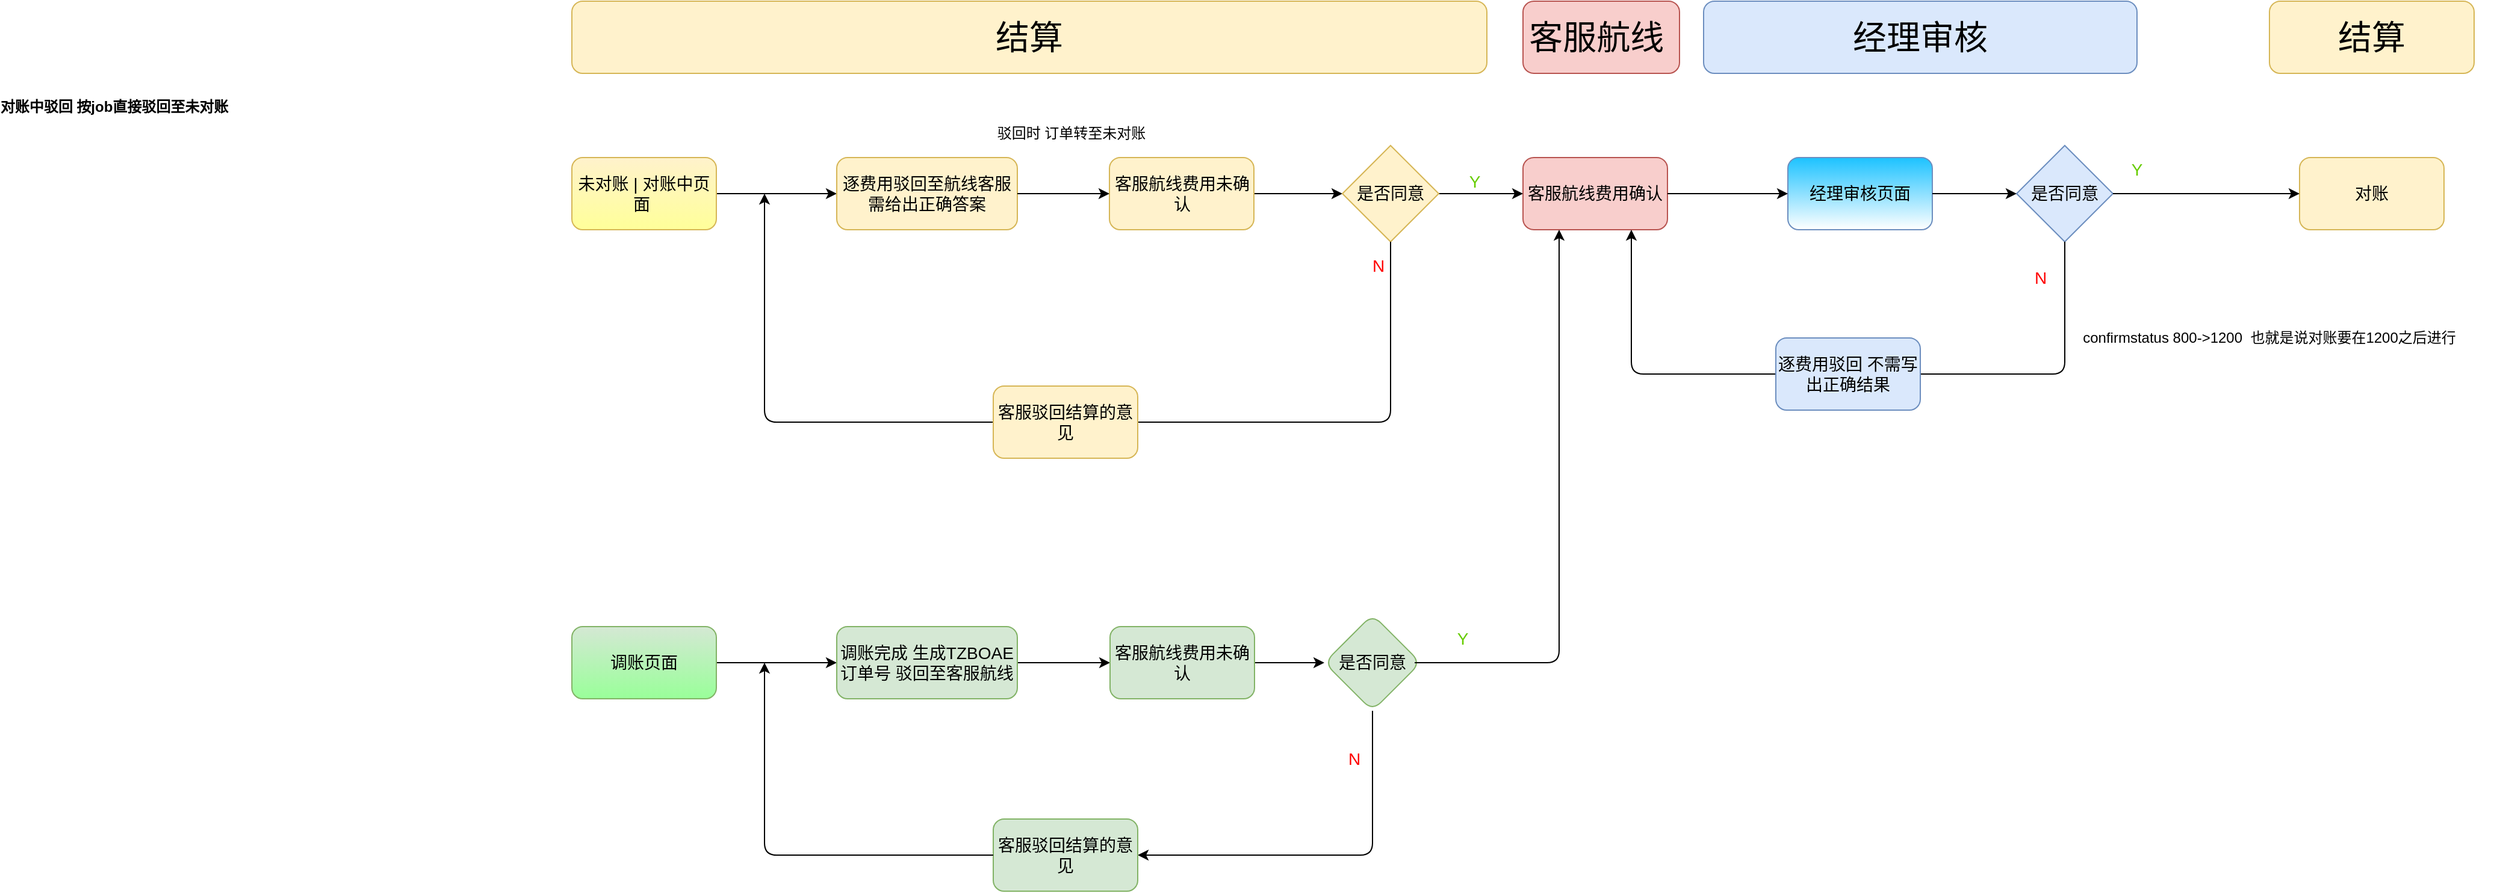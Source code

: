 <mxfile version="13.9.9" type="github">
  <diagram id="01YVRN5WHOi22kXBUqmN" name="第 1 页">
    <mxGraphModel dx="3076" dy="713" grid="1" gridSize="10" guides="1" tooltips="1" connect="1" arrows="1" fold="1" page="1" pageScale="1" pageWidth="827" pageHeight="1169" math="0" shadow="0">
      <root>
        <mxCell id="0" />
        <mxCell id="1" parent="0" />
        <mxCell id="mKIrfrcM3_r9y4etdSSy-2" value="&lt;font style=&quot;font-size: 28px&quot;&gt;客服航线&amp;nbsp;&lt;/font&gt;" style="rounded=1;whiteSpace=wrap;html=1;fillColor=#f8cecc;strokeColor=#b85450;fontSize=14;" parent="1" vertex="1">
          <mxGeometry x="-130" y="140" width="130" height="60" as="geometry" />
        </mxCell>
        <mxCell id="mKIrfrcM3_r9y4etdSSy-4" value="经理审核页面" style="rounded=1;whiteSpace=wrap;html=1;strokeColor=#6c8ebf;fontSize=14;gradientColor=#ffffff;fillColor=#1CC2FF;" parent="1" vertex="1">
          <mxGeometry x="90" y="270" width="120" height="60" as="geometry" />
        </mxCell>
        <mxCell id="mKIrfrcM3_r9y4etdSSy-5" value="对账" style="rounded=1;whiteSpace=wrap;html=1;fillColor=#fff2cc;strokeColor=#d6b656;fontSize=14;" parent="1" vertex="1">
          <mxGeometry x="515" y="270" width="120" height="60" as="geometry" />
        </mxCell>
        <mxCell id="mKIrfrcM3_r9y4etdSSy-6" value="是否同意" style="rhombus;whiteSpace=wrap;html=1;fillColor=#dae8fc;strokeColor=#6c8ebf;fontSize=14;" parent="1" vertex="1">
          <mxGeometry x="280" y="260" width="80" height="80" as="geometry" />
        </mxCell>
        <mxCell id="mKIrfrcM3_r9y4etdSSy-12" value="客服航线费用确认" style="rounded=1;whiteSpace=wrap;html=1;fillColor=#f8cecc;strokeColor=#b85450;fontSize=14;" parent="1" vertex="1">
          <mxGeometry x="-130" y="270" width="120" height="60" as="geometry" />
        </mxCell>
        <mxCell id="mKIrfrcM3_r9y4etdSSy-13" value="" style="endArrow=classic;html=1;entryX=0;entryY=0.5;entryDx=0;entryDy=0;exitX=1;exitY=0.5;exitDx=0;exitDy=0;fontSize=14;" parent="1" source="mKIrfrcM3_r9y4etdSSy-12" target="mKIrfrcM3_r9y4etdSSy-4" edge="1">
          <mxGeometry width="50" height="50" relative="1" as="geometry">
            <mxPoint x="30" y="300" as="sourcePoint" />
            <mxPoint x="80" y="250" as="targetPoint" />
          </mxGeometry>
        </mxCell>
        <mxCell id="mKIrfrcM3_r9y4etdSSy-14" value="" style="endArrow=classic;html=1;entryX=0;entryY=0.5;entryDx=0;entryDy=0;fontSize=14;" parent="1" target="mKIrfrcM3_r9y4etdSSy-6" edge="1">
          <mxGeometry width="50" height="50" relative="1" as="geometry">
            <mxPoint x="210" y="300" as="sourcePoint" />
            <mxPoint x="260" y="250" as="targetPoint" />
          </mxGeometry>
        </mxCell>
        <mxCell id="mKIrfrcM3_r9y4etdSSy-15" value="" style="endArrow=classic;html=1;entryX=0;entryY=0.5;entryDx=0;entryDy=0;fontSize=14;" parent="1" target="mKIrfrcM3_r9y4etdSSy-5" edge="1">
          <mxGeometry width="50" height="50" relative="1" as="geometry">
            <mxPoint x="360" y="300" as="sourcePoint" />
            <mxPoint x="410" y="250" as="targetPoint" />
          </mxGeometry>
        </mxCell>
        <mxCell id="mKIrfrcM3_r9y4etdSSy-16" value="&lt;font color=&quot;#66cc00&quot; style=&quot;font-size: 14px;&quot;&gt;Y&lt;/font&gt;" style="text;html=1;strokeColor=none;fillColor=none;align=center;verticalAlign=middle;whiteSpace=wrap;rounded=0;fontSize=14;" parent="1" vertex="1">
          <mxGeometry x="360" y="270" width="40" height="20" as="geometry" />
        </mxCell>
        <mxCell id="mKIrfrcM3_r9y4etdSSy-17" value="" style="endArrow=classic;html=1;exitX=0.5;exitY=1;exitDx=0;exitDy=0;entryX=0.75;entryY=1;entryDx=0;entryDy=0;fontSize=14;" parent="1" source="mKIrfrcM3_r9y4etdSSy-6" target="mKIrfrcM3_r9y4etdSSy-12" edge="1">
          <mxGeometry width="50" height="50" relative="1" as="geometry">
            <mxPoint x="340" y="400" as="sourcePoint" />
            <mxPoint x="-50" y="420" as="targetPoint" />
            <Array as="points">
              <mxPoint x="320" y="450" />
              <mxPoint x="-40" y="450" />
            </Array>
          </mxGeometry>
        </mxCell>
        <mxCell id="mKIrfrcM3_r9y4etdSSy-18" value="&lt;font color=&quot;#ff0000&quot; style=&quot;font-size: 14px;&quot;&gt;N&lt;/font&gt;" style="text;html=1;strokeColor=none;fillColor=none;align=center;verticalAlign=middle;whiteSpace=wrap;rounded=0;fontSize=14;" parent="1" vertex="1">
          <mxGeometry x="280" y="360" width="40" height="20" as="geometry" />
        </mxCell>
        <mxCell id="mKIrfrcM3_r9y4etdSSy-20" value="逐费用驳回 不需写出正确结果" style="rounded=1;whiteSpace=wrap;html=1;fillColor=#dae8fc;strokeColor=#6c8ebf;fontSize=14;" parent="1" vertex="1">
          <mxGeometry x="80" y="420" width="120" height="60" as="geometry" />
        </mxCell>
        <mxCell id="mKIrfrcM3_r9y4etdSSy-21" value="&lt;font style=&quot;font-size: 28px&quot;&gt;结算&lt;/font&gt;" style="rounded=1;whiteSpace=wrap;html=1;fillColor=#fff2cc;strokeColor=#d6b656;fontSize=14;" parent="1" vertex="1">
          <mxGeometry x="-920" y="140" width="760" height="60" as="geometry" />
        </mxCell>
        <mxCell id="mKIrfrcM3_r9y4etdSSy-26" value="" style="edgeStyle=orthogonalEdgeStyle;rounded=0;orthogonalLoop=1;jettySize=auto;html=1;fontSize=14;" parent="1" source="mKIrfrcM3_r9y4etdSSy-22" target="mKIrfrcM3_r9y4etdSSy-23" edge="1">
          <mxGeometry relative="1" as="geometry" />
        </mxCell>
        <mxCell id="mKIrfrcM3_r9y4etdSSy-22" value="未对账 | 对账中页面&amp;nbsp;" style="rounded=1;whiteSpace=wrap;html=1;fillColor=#fff2cc;strokeColor=#d6b656;fontSize=14;gradientColor=#FFFF99;" parent="1" vertex="1">
          <mxGeometry x="-920" y="270" width="120" height="60" as="geometry" />
        </mxCell>
        <mxCell id="mKIrfrcM3_r9y4etdSSy-29" value="" style="edgeStyle=orthogonalEdgeStyle;rounded=0;orthogonalLoop=1;jettySize=auto;html=1;fontSize=14;" parent="1" source="mKIrfrcM3_r9y4etdSSy-40" target="mKIrfrcM3_r9y4etdSSy-27" edge="1">
          <mxGeometry relative="1" as="geometry" />
        </mxCell>
        <mxCell id="mKIrfrcM3_r9y4etdSSy-23" value="逐费用驳回至航线客服&lt;br style=&quot;font-size: 14px;&quot;&gt;需给出正确答案" style="rounded=1;whiteSpace=wrap;html=1;fillColor=#fff2cc;strokeColor=#d6b656;fontSize=14;" parent="1" vertex="1">
          <mxGeometry x="-700" y="270" width="150" height="60" as="geometry" />
        </mxCell>
        <mxCell id="mKIrfrcM3_r9y4etdSSy-30" style="edgeStyle=orthogonalEdgeStyle;rounded=0;orthogonalLoop=1;jettySize=auto;html=1;entryX=0;entryY=0.5;entryDx=0;entryDy=0;fontSize=14;" parent="1" source="mKIrfrcM3_r9y4etdSSy-27" target="mKIrfrcM3_r9y4etdSSy-12" edge="1">
          <mxGeometry relative="1" as="geometry" />
        </mxCell>
        <mxCell id="mKIrfrcM3_r9y4etdSSy-27" value="是否同意" style="rhombus;whiteSpace=wrap;html=1;fillColor=#fff2cc;strokeColor=#d6b656;fontSize=14;" parent="1" vertex="1">
          <mxGeometry x="-280" y="260" width="80" height="80" as="geometry" />
        </mxCell>
        <mxCell id="mKIrfrcM3_r9y4etdSSy-31" value="&lt;font color=&quot;#66cc00&quot; style=&quot;font-size: 14px;&quot;&gt;Y&lt;/font&gt;" style="text;html=1;strokeColor=none;fillColor=none;align=center;verticalAlign=middle;whiteSpace=wrap;rounded=0;fontSize=14;" parent="1" vertex="1">
          <mxGeometry x="-190" y="280" width="40" height="20" as="geometry" />
        </mxCell>
        <mxCell id="mKIrfrcM3_r9y4etdSSy-32" value="&lt;font color=&quot;#ff0000&quot; style=&quot;font-size: 14px;&quot;&gt;N&lt;/font&gt;" style="text;html=1;strokeColor=none;fillColor=none;align=center;verticalAlign=middle;whiteSpace=wrap;rounded=0;fontSize=14;" parent="1" vertex="1">
          <mxGeometry x="-270" y="350" width="40" height="20" as="geometry" />
        </mxCell>
        <mxCell id="mKIrfrcM3_r9y4etdSSy-37" value="" style="endArrow=classic;html=1;exitX=0.5;exitY=1;exitDx=0;exitDy=0;fontSize=14;" parent="1" source="mKIrfrcM3_r9y4etdSSy-27" edge="1">
          <mxGeometry width="50" height="50" relative="1" as="geometry">
            <mxPoint x="-370" y="440" as="sourcePoint" />
            <mxPoint x="-760" y="300" as="targetPoint" />
            <Array as="points">
              <mxPoint x="-240" y="490" />
              <mxPoint x="-760" y="490" />
            </Array>
          </mxGeometry>
        </mxCell>
        <mxCell id="mKIrfrcM3_r9y4etdSSy-38" value="客服驳回结算的意见" style="rounded=1;whiteSpace=wrap;html=1;fillColor=#fff2cc;strokeColor=#d6b656;fontSize=14;" parent="1" vertex="1">
          <mxGeometry x="-570" y="460" width="120" height="60" as="geometry" />
        </mxCell>
        <mxCell id="mKIrfrcM3_r9y4etdSSy-40" value="客服航线费用未确认" style="rounded=1;whiteSpace=wrap;html=1;fillColor=#fff2cc;strokeColor=#d6b656;fontSize=14;" parent="1" vertex="1">
          <mxGeometry x="-473.5" y="270" width="120" height="60" as="geometry" />
        </mxCell>
        <mxCell id="mKIrfrcM3_r9y4etdSSy-41" value="" style="edgeStyle=orthogonalEdgeStyle;rounded=0;orthogonalLoop=1;jettySize=auto;html=1;fontSize=14;" parent="1" source="mKIrfrcM3_r9y4etdSSy-23" target="mKIrfrcM3_r9y4etdSSy-40" edge="1">
          <mxGeometry relative="1" as="geometry">
            <mxPoint x="-450" y="300" as="sourcePoint" />
            <mxPoint x="-280" y="300" as="targetPoint" />
          </mxGeometry>
        </mxCell>
        <mxCell id="mKIrfrcM3_r9y4etdSSy-46" value="" style="edgeStyle=orthogonalEdgeStyle;rounded=0;orthogonalLoop=1;jettySize=auto;html=1;fontSize=14;" parent="1" source="mKIrfrcM3_r9y4etdSSy-42" target="mKIrfrcM3_r9y4etdSSy-45" edge="1">
          <mxGeometry relative="1" as="geometry" />
        </mxCell>
        <mxCell id="mKIrfrcM3_r9y4etdSSy-42" value="调账页面" style="rounded=1;whiteSpace=wrap;html=1;fillColor=#d5e8d4;strokeColor=#82b366;fontSize=14;gradientColor=#99FF99;" parent="1" vertex="1">
          <mxGeometry x="-920" y="660" width="120" height="60" as="geometry" />
        </mxCell>
        <mxCell id="mKIrfrcM3_r9y4etdSSy-48" value="" style="edgeStyle=orthogonalEdgeStyle;rounded=0;orthogonalLoop=1;jettySize=auto;html=1;fontSize=14;" parent="1" source="mKIrfrcM3_r9y4etdSSy-45" target="mKIrfrcM3_r9y4etdSSy-47" edge="1">
          <mxGeometry relative="1" as="geometry" />
        </mxCell>
        <mxCell id="mKIrfrcM3_r9y4etdSSy-45" value="调账完成 生成TZBOAE订单号 驳回至客服航线" style="whiteSpace=wrap;html=1;rounded=1;strokeColor=#82b366;fillColor=#d5e8d4;fontSize=14;" parent="1" vertex="1">
          <mxGeometry x="-700" y="660" width="150" height="60" as="geometry" />
        </mxCell>
        <mxCell id="mKIrfrcM3_r9y4etdSSy-50" value="" style="edgeStyle=orthogonalEdgeStyle;rounded=0;orthogonalLoop=1;jettySize=auto;html=1;fontSize=14;" parent="1" source="mKIrfrcM3_r9y4etdSSy-47" target="mKIrfrcM3_r9y4etdSSy-49" edge="1">
          <mxGeometry relative="1" as="geometry" />
        </mxCell>
        <mxCell id="mKIrfrcM3_r9y4etdSSy-47" value="&lt;span style=&quot;font-size: 14px;&quot;&gt;客服航线费用未确认&lt;/span&gt;" style="whiteSpace=wrap;html=1;rounded=1;strokeColor=#82b366;fillColor=#d5e8d4;fontSize=14;" parent="1" vertex="1">
          <mxGeometry x="-473" y="660" width="120" height="60" as="geometry" />
        </mxCell>
        <mxCell id="mKIrfrcM3_r9y4etdSSy-49" value="&lt;span style=&quot;font-size: 14px;&quot;&gt;是否同意&lt;/span&gt;" style="rhombus;whiteSpace=wrap;html=1;rounded=1;strokeColor=#82b366;fillColor=#d5e8d4;fontSize=14;" parent="1" vertex="1">
          <mxGeometry x="-295" y="650" width="80" height="80" as="geometry" />
        </mxCell>
        <mxCell id="mKIrfrcM3_r9y4etdSSy-51" value="" style="endArrow=classic;html=1;entryX=0.25;entryY=1;entryDx=0;entryDy=0;fontSize=14;" parent="1" target="mKIrfrcM3_r9y4etdSSy-12" edge="1">
          <mxGeometry width="50" height="50" relative="1" as="geometry">
            <mxPoint x="-220" y="690" as="sourcePoint" />
            <mxPoint x="-170" y="640" as="targetPoint" />
            <Array as="points">
              <mxPoint x="-100" y="690" />
            </Array>
          </mxGeometry>
        </mxCell>
        <mxCell id="mKIrfrcM3_r9y4etdSSy-52" value="&lt;font color=&quot;#66cc00&quot; style=&quot;font-size: 14px;&quot;&gt;Y&lt;/font&gt;" style="text;html=1;strokeColor=none;fillColor=none;align=center;verticalAlign=middle;whiteSpace=wrap;rounded=0;fontSize=14;" parent="1" vertex="1">
          <mxGeometry x="-200" y="660" width="40" height="20" as="geometry" />
        </mxCell>
        <mxCell id="mKIrfrcM3_r9y4etdSSy-53" value="&lt;font color=&quot;#ff0000&quot; style=&quot;font-size: 14px;&quot;&gt;N&lt;/font&gt;" style="text;html=1;strokeColor=none;fillColor=none;align=center;verticalAlign=middle;whiteSpace=wrap;rounded=0;fontSize=14;" parent="1" vertex="1">
          <mxGeometry x="-290" y="760" width="40" height="20" as="geometry" />
        </mxCell>
        <mxCell id="mKIrfrcM3_r9y4etdSSy-55" value="" style="endArrow=classic;html=1;exitX=0.5;exitY=1;exitDx=0;exitDy=0;entryX=1;entryY=0.5;entryDx=0;entryDy=0;fontSize=14;" parent="1" source="mKIrfrcM3_r9y4etdSSy-49" target="mKIrfrcM3_r9y4etdSSy-56" edge="1">
          <mxGeometry width="50" height="50" relative="1" as="geometry">
            <mxPoint x="-230" y="830" as="sourcePoint" />
            <mxPoint x="-255" y="850" as="targetPoint" />
            <Array as="points">
              <mxPoint x="-255" y="850" />
            </Array>
          </mxGeometry>
        </mxCell>
        <mxCell id="mKIrfrcM3_r9y4etdSSy-56" value="客服驳回结算的意见" style="rounded=1;whiteSpace=wrap;html=1;fillColor=#d5e8d4;strokeColor=#82b366;fontSize=14;" parent="1" vertex="1">
          <mxGeometry x="-570" y="820" width="120" height="60" as="geometry" />
        </mxCell>
        <mxCell id="mKIrfrcM3_r9y4etdSSy-57" value="" style="endArrow=classic;html=1;exitX=0;exitY=0.5;exitDx=0;exitDy=0;fontSize=14;" parent="1" source="mKIrfrcM3_r9y4etdSSy-56" edge="1">
          <mxGeometry width="50" height="50" relative="1" as="geometry">
            <mxPoint x="-690" y="850" as="sourcePoint" />
            <mxPoint x="-760" y="690" as="targetPoint" />
            <Array as="points">
              <mxPoint x="-760" y="850" />
            </Array>
          </mxGeometry>
        </mxCell>
        <mxCell id="HGmpFvDwLN2suukkeRQq-2" value="&lt;font style=&quot;font-size: 28px&quot;&gt;结算&lt;/font&gt;" style="rounded=1;whiteSpace=wrap;html=1;fillColor=#fff2cc;strokeColor=#d6b656;fontSize=14;" parent="1" vertex="1">
          <mxGeometry x="490" y="140" width="170" height="60" as="geometry" />
        </mxCell>
        <mxCell id="HGmpFvDwLN2suukkeRQq-3" value="&lt;span style=&quot;font-size: 28px&quot;&gt;经理审核&lt;/span&gt;" style="rounded=1;whiteSpace=wrap;html=1;fillColor=#dae8fc;fontSize=14;strokeColor=#6c8ebf;" parent="1" vertex="1">
          <mxGeometry x="20" y="140" width="360" height="60" as="geometry" />
        </mxCell>
        <mxCell id="VXtFaXK_ipKP-Ddj5DMX-1" value="驳回时 订单转至未对账" style="text;html=1;strokeColor=none;fillColor=none;align=center;verticalAlign=middle;whiteSpace=wrap;rounded=0;" parent="1" vertex="1">
          <mxGeometry x="-580" y="240" width="150" height="20" as="geometry" />
        </mxCell>
        <mxCell id="LdoeTtsam6tFDy-Zjspj-38" value="对账中驳回 按job直接驳回至未对账" style="text;align=center;fontStyle=1;verticalAlign=middle;spacingLeft=3;spacingRight=3;strokeColor=none;rotatable=0;points=[[0,0.5],[1,0.5]];portConstraint=eastwest;" vertex="1" parent="1">
          <mxGeometry x="-1340" y="214" width="80" height="26" as="geometry" />
        </mxCell>
        <mxCell id="LdoeTtsam6tFDy-Zjspj-40" value="confirmstatus 800-&amp;gt;1200&amp;nbsp; 也就是说对账要在1200之后进行" style="text;html=1;strokeColor=none;fillColor=none;align=center;verticalAlign=middle;whiteSpace=wrap;rounded=0;" vertex="1" parent="1">
          <mxGeometry x="300" y="410" width="380" height="20" as="geometry" />
        </mxCell>
      </root>
    </mxGraphModel>
  </diagram>
</mxfile>
